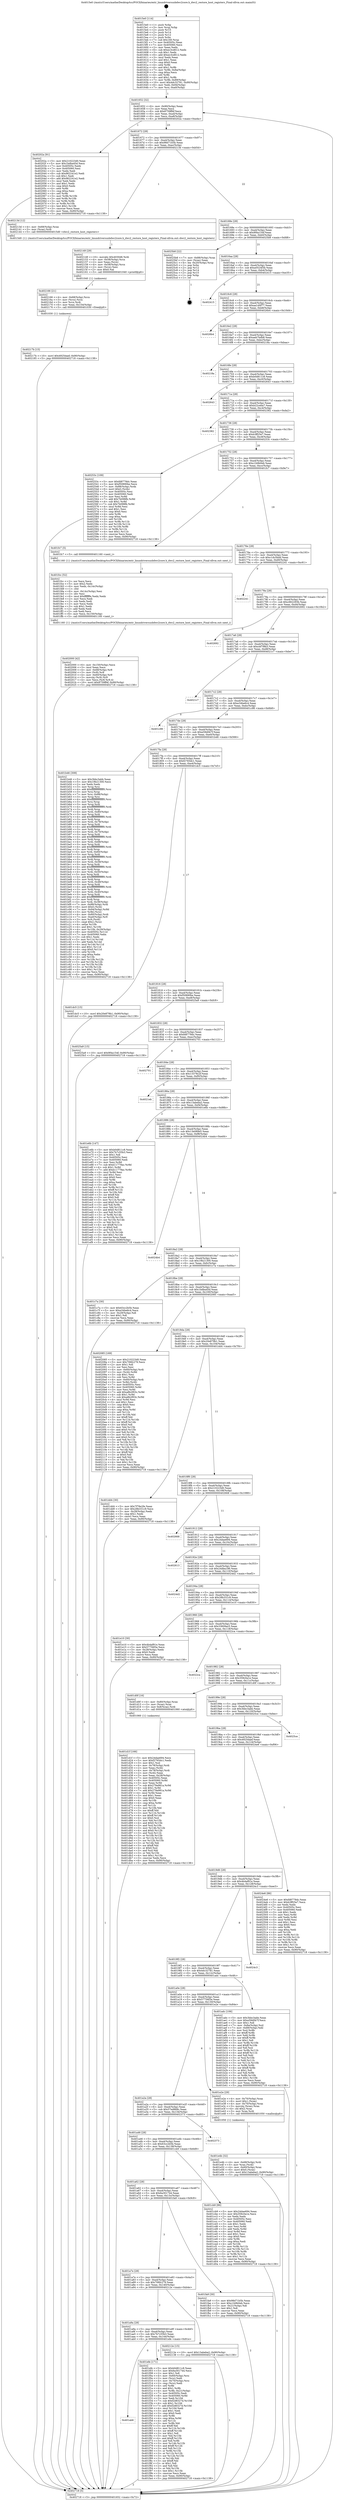 digraph "0x4015e0" {
  label = "0x4015e0 (/mnt/c/Users/mathe/Desktop/tcc/POCII/binaries/extr_linuxdriversusbdwc2core.h_dwc2_restore_host_registers_Final-ollvm.out::main(0))"
  labelloc = "t"
  node[shape=record]

  Entry [label="",width=0.3,height=0.3,shape=circle,fillcolor=black,style=filled]
  "0x401652" [label="{
     0x401652 [32]\l
     | [instrs]\l
     &nbsp;&nbsp;0x401652 \<+6\>: mov -0x90(%rbp),%eax\l
     &nbsp;&nbsp;0x401658 \<+2\>: mov %eax,%ecx\l
     &nbsp;&nbsp;0x40165a \<+6\>: sub $0x8759ff4f,%ecx\l
     &nbsp;&nbsp;0x401660 \<+6\>: mov %eax,-0xa4(%rbp)\l
     &nbsp;&nbsp;0x401666 \<+6\>: mov %ecx,-0xa8(%rbp)\l
     &nbsp;&nbsp;0x40166c \<+6\>: je 000000000040202a \<main+0xa4a\>\l
  }"]
  "0x40202a" [label="{
     0x40202a [91]\l
     | [instrs]\l
     &nbsp;&nbsp;0x40202a \<+5\>: mov $0x210223d0,%eax\l
     &nbsp;&nbsp;0x40202f \<+5\>: mov $0x1bdba45d,%ecx\l
     &nbsp;&nbsp;0x402034 \<+7\>: mov 0x40505c,%edx\l
     &nbsp;&nbsp;0x40203b \<+7\>: mov 0x405060,%esi\l
     &nbsp;&nbsp;0x402042 \<+2\>: mov %edx,%edi\l
     &nbsp;&nbsp;0x402044 \<+6\>: sub $0x962241e2,%edi\l
     &nbsp;&nbsp;0x40204a \<+3\>: sub $0x1,%edi\l
     &nbsp;&nbsp;0x40204d \<+6\>: add $0x962241e2,%edi\l
     &nbsp;&nbsp;0x402053 \<+3\>: imul %edi,%edx\l
     &nbsp;&nbsp;0x402056 \<+3\>: and $0x1,%edx\l
     &nbsp;&nbsp;0x402059 \<+3\>: cmp $0x0,%edx\l
     &nbsp;&nbsp;0x40205c \<+4\>: sete %r8b\l
     &nbsp;&nbsp;0x402060 \<+3\>: cmp $0xa,%esi\l
     &nbsp;&nbsp;0x402063 \<+4\>: setl %r9b\l
     &nbsp;&nbsp;0x402067 \<+3\>: mov %r8b,%r10b\l
     &nbsp;&nbsp;0x40206a \<+3\>: and %r9b,%r10b\l
     &nbsp;&nbsp;0x40206d \<+3\>: xor %r9b,%r8b\l
     &nbsp;&nbsp;0x402070 \<+3\>: or %r8b,%r10b\l
     &nbsp;&nbsp;0x402073 \<+4\>: test $0x1,%r10b\l
     &nbsp;&nbsp;0x402077 \<+3\>: cmovne %ecx,%eax\l
     &nbsp;&nbsp;0x40207a \<+6\>: mov %eax,-0x90(%rbp)\l
     &nbsp;&nbsp;0x402080 \<+5\>: jmp 0000000000402718 \<main+0x1138\>\l
  }"]
  "0x401672" [label="{
     0x401672 [28]\l
     | [instrs]\l
     &nbsp;&nbsp;0x401672 \<+5\>: jmp 0000000000401677 \<main+0x97\>\l
     &nbsp;&nbsp;0x401677 \<+6\>: mov -0xa4(%rbp),%eax\l
     &nbsp;&nbsp;0x40167d \<+5\>: sub $0x98d71b5b,%eax\l
     &nbsp;&nbsp;0x401682 \<+6\>: mov %eax,-0xac(%rbp)\l
     &nbsp;&nbsp;0x401688 \<+6\>: je 000000000040213d \<main+0xb5d\>\l
  }"]
  Exit [label="",width=0.3,height=0.3,shape=circle,fillcolor=black,style=filled,peripheries=2]
  "0x40213d" [label="{
     0x40213d [12]\l
     | [instrs]\l
     &nbsp;&nbsp;0x40213d \<+4\>: mov -0x68(%rbp),%rax\l
     &nbsp;&nbsp;0x402141 \<+3\>: mov (%rax),%rdi\l
     &nbsp;&nbsp;0x402144 \<+5\>: call 00000000004015d0 \<dwc2_restore_host_registers\>\l
     | [calls]\l
     &nbsp;&nbsp;0x4015d0 \{1\} (/mnt/c/Users/mathe/Desktop/tcc/POCII/binaries/extr_linuxdriversusbdwc2core.h_dwc2_restore_host_registers_Final-ollvm.out::dwc2_restore_host_registers)\l
  }"]
  "0x40168e" [label="{
     0x40168e [28]\l
     | [instrs]\l
     &nbsp;&nbsp;0x40168e \<+5\>: jmp 0000000000401693 \<main+0xb3\>\l
     &nbsp;&nbsp;0x401693 \<+6\>: mov -0xa4(%rbp),%eax\l
     &nbsp;&nbsp;0x401699 \<+5\>: sub $0x9f4a154f,%eax\l
     &nbsp;&nbsp;0x40169e \<+6\>: mov %eax,-0xb0(%rbp)\l
     &nbsp;&nbsp;0x4016a4 \<+6\>: je 00000000004025b8 \<main+0xfd8\>\l
  }"]
  "0x40217b" [label="{
     0x40217b [15]\l
     | [instrs]\l
     &nbsp;&nbsp;0x40217b \<+10\>: movl $0x4925daef,-0x90(%rbp)\l
     &nbsp;&nbsp;0x402185 \<+5\>: jmp 0000000000402718 \<main+0x1138\>\l
  }"]
  "0x4025b8" [label="{
     0x4025b8 [22]\l
     | [instrs]\l
     &nbsp;&nbsp;0x4025b8 \<+7\>: mov -0x88(%rbp),%rax\l
     &nbsp;&nbsp;0x4025bf \<+2\>: mov (%rax),%eax\l
     &nbsp;&nbsp;0x4025c1 \<+4\>: lea -0x20(%rbp),%rsp\l
     &nbsp;&nbsp;0x4025c5 \<+1\>: pop %rbx\l
     &nbsp;&nbsp;0x4025c6 \<+2\>: pop %r12\l
     &nbsp;&nbsp;0x4025c8 \<+2\>: pop %r14\l
     &nbsp;&nbsp;0x4025ca \<+2\>: pop %r15\l
     &nbsp;&nbsp;0x4025cc \<+1\>: pop %rbp\l
     &nbsp;&nbsp;0x4025cd \<+1\>: ret\l
  }"]
  "0x4016aa" [label="{
     0x4016aa [28]\l
     | [instrs]\l
     &nbsp;&nbsp;0x4016aa \<+5\>: jmp 00000000004016af \<main+0xcf\>\l
     &nbsp;&nbsp;0x4016af \<+6\>: mov -0xa4(%rbp),%eax\l
     &nbsp;&nbsp;0x4016b5 \<+5\>: sub $0xa0524f3b,%eax\l
     &nbsp;&nbsp;0x4016ba \<+6\>: mov %eax,-0xb4(%rbp)\l
     &nbsp;&nbsp;0x4016c0 \<+6\>: je 0000000000402415 \<main+0xe35\>\l
  }"]
  "0x402166" [label="{
     0x402166 [21]\l
     | [instrs]\l
     &nbsp;&nbsp;0x402166 \<+4\>: mov -0x68(%rbp),%rcx\l
     &nbsp;&nbsp;0x40216a \<+3\>: mov (%rcx),%rcx\l
     &nbsp;&nbsp;0x40216d \<+3\>: mov %rcx,%rdi\l
     &nbsp;&nbsp;0x402170 \<+6\>: mov %eax,-0x154(%rbp)\l
     &nbsp;&nbsp;0x402176 \<+5\>: call 0000000000401030 \<free@plt\>\l
     | [calls]\l
     &nbsp;&nbsp;0x401030 \{1\} (unknown)\l
  }"]
  "0x402415" [label="{
     0x402415\l
  }", style=dashed]
  "0x4016c6" [label="{
     0x4016c6 [28]\l
     | [instrs]\l
     &nbsp;&nbsp;0x4016c6 \<+5\>: jmp 00000000004016cb \<main+0xeb\>\l
     &nbsp;&nbsp;0x4016cb \<+6\>: mov -0xa4(%rbp),%eax\l
     &nbsp;&nbsp;0x4016d1 \<+5\>: sub $0xaa1d0f77,%eax\l
     &nbsp;&nbsp;0x4016d6 \<+6\>: mov %eax,-0xb8(%rbp)\l
     &nbsp;&nbsp;0x4016dc \<+6\>: je 00000000004026b4 \<main+0x10d4\>\l
  }"]
  "0x402149" [label="{
     0x402149 [29]\l
     | [instrs]\l
     &nbsp;&nbsp;0x402149 \<+10\>: movabs $0x4030d6,%rdi\l
     &nbsp;&nbsp;0x402153 \<+4\>: mov -0x58(%rbp),%rcx\l
     &nbsp;&nbsp;0x402157 \<+2\>: mov %eax,(%rcx)\l
     &nbsp;&nbsp;0x402159 \<+4\>: mov -0x58(%rbp),%rcx\l
     &nbsp;&nbsp;0x40215d \<+2\>: mov (%rcx),%esi\l
     &nbsp;&nbsp;0x40215f \<+2\>: mov $0x0,%al\l
     &nbsp;&nbsp;0x402161 \<+5\>: call 0000000000401040 \<printf@plt\>\l
     | [calls]\l
     &nbsp;&nbsp;0x401040 \{1\} (unknown)\l
  }"]
  "0x4026b4" [label="{
     0x4026b4\l
  }", style=dashed]
  "0x4016e2" [label="{
     0x4016e2 [28]\l
     | [instrs]\l
     &nbsp;&nbsp;0x4016e2 \<+5\>: jmp 00000000004016e7 \<main+0x107\>\l
     &nbsp;&nbsp;0x4016e7 \<+6\>: mov -0xa4(%rbp),%eax\l
     &nbsp;&nbsp;0x4016ed \<+5\>: sub $0xaeb7bdb8,%eax\l
     &nbsp;&nbsp;0x4016f2 \<+6\>: mov %eax,-0xbc(%rbp)\l
     &nbsp;&nbsp;0x4016f8 \<+6\>: je 000000000040218a \<main+0xbaa\>\l
  }"]
  "0x402000" [label="{
     0x402000 [42]\l
     | [instrs]\l
     &nbsp;&nbsp;0x402000 \<+6\>: mov -0x150(%rbp),%ecx\l
     &nbsp;&nbsp;0x402006 \<+3\>: imul %eax,%ecx\l
     &nbsp;&nbsp;0x402009 \<+4\>: mov -0x68(%rbp),%r8\l
     &nbsp;&nbsp;0x40200d \<+3\>: mov (%r8),%r8\l
     &nbsp;&nbsp;0x402010 \<+4\>: mov -0x60(%rbp),%r9\l
     &nbsp;&nbsp;0x402014 \<+3\>: movslq (%r9),%r9\l
     &nbsp;&nbsp;0x402017 \<+4\>: mov %ecx,(%r8,%r9,4)\l
     &nbsp;&nbsp;0x40201b \<+10\>: movl $0x8759ff4f,-0x90(%rbp)\l
     &nbsp;&nbsp;0x402025 \<+5\>: jmp 0000000000402718 \<main+0x1138\>\l
  }"]
  "0x40218a" [label="{
     0x40218a\l
  }", style=dashed]
  "0x4016fe" [label="{
     0x4016fe [28]\l
     | [instrs]\l
     &nbsp;&nbsp;0x4016fe \<+5\>: jmp 0000000000401703 \<main+0x123\>\l
     &nbsp;&nbsp;0x401703 \<+6\>: mov -0xa4(%rbp),%eax\l
     &nbsp;&nbsp;0x401709 \<+5\>: sub $0xb0d811c8,%eax\l
     &nbsp;&nbsp;0x40170e \<+6\>: mov %eax,-0xc0(%rbp)\l
     &nbsp;&nbsp;0x401714 \<+6\>: je 0000000000402643 \<main+0x1063\>\l
  }"]
  "0x401fcc" [label="{
     0x401fcc [52]\l
     | [instrs]\l
     &nbsp;&nbsp;0x401fcc \<+2\>: xor %ecx,%ecx\l
     &nbsp;&nbsp;0x401fce \<+5\>: mov $0x2,%edx\l
     &nbsp;&nbsp;0x401fd3 \<+6\>: mov %edx,-0x14c(%rbp)\l
     &nbsp;&nbsp;0x401fd9 \<+1\>: cltd\l
     &nbsp;&nbsp;0x401fda \<+6\>: mov -0x14c(%rbp),%esi\l
     &nbsp;&nbsp;0x401fe0 \<+2\>: idiv %esi\l
     &nbsp;&nbsp;0x401fe2 \<+6\>: imul $0xfffffffe,%edx,%edx\l
     &nbsp;&nbsp;0x401fe8 \<+2\>: mov %ecx,%edi\l
     &nbsp;&nbsp;0x401fea \<+2\>: sub %edx,%edi\l
     &nbsp;&nbsp;0x401fec \<+2\>: mov %ecx,%edx\l
     &nbsp;&nbsp;0x401fee \<+3\>: sub $0x1,%edx\l
     &nbsp;&nbsp;0x401ff1 \<+2\>: add %edx,%edi\l
     &nbsp;&nbsp;0x401ff3 \<+2\>: sub %edi,%ecx\l
     &nbsp;&nbsp;0x401ff5 \<+6\>: mov %ecx,-0x150(%rbp)\l
     &nbsp;&nbsp;0x401ffb \<+5\>: call 0000000000401160 \<next_i\>\l
     | [calls]\l
     &nbsp;&nbsp;0x401160 \{1\} (/mnt/c/Users/mathe/Desktop/tcc/POCII/binaries/extr_linuxdriversusbdwc2core.h_dwc2_restore_host_registers_Final-ollvm.out::next_i)\l
  }"]
  "0x402643" [label="{
     0x402643\l
  }", style=dashed]
  "0x40171a" [label="{
     0x40171a [28]\l
     | [instrs]\l
     &nbsp;&nbsp;0x40171a \<+5\>: jmp 000000000040171f \<main+0x13f\>\l
     &nbsp;&nbsp;0x40171f \<+6\>: mov -0xa4(%rbp),%eax\l
     &nbsp;&nbsp;0x401725 \<+5\>: sub $0xb22ceba7,%eax\l
     &nbsp;&nbsp;0x40172a \<+6\>: mov %eax,-0xc4(%rbp)\l
     &nbsp;&nbsp;0x401730 \<+6\>: je 0000000000402382 \<main+0xda2\>\l
  }"]
  "0x401ab6" [label="{
     0x401ab6\l
  }", style=dashed]
  "0x402382" [label="{
     0x402382\l
  }", style=dashed]
  "0x401736" [label="{
     0x401736 [28]\l
     | [instrs]\l
     &nbsp;&nbsp;0x401736 \<+5\>: jmp 000000000040173b \<main+0x15b\>\l
     &nbsp;&nbsp;0x40173b \<+6\>: mov -0xa4(%rbp),%eax\l
     &nbsp;&nbsp;0x401741 \<+5\>: sub $0xb3ff25e7,%eax\l
     &nbsp;&nbsp;0x401746 \<+6\>: mov %eax,-0xc8(%rbp)\l
     &nbsp;&nbsp;0x40174c \<+6\>: je 000000000040253c \<main+0xf5c\>\l
  }"]
  "0x401efe" [label="{
     0x401efe [171]\l
     | [instrs]\l
     &nbsp;&nbsp;0x401efe \<+5\>: mov $0xb0d811c8,%eax\l
     &nbsp;&nbsp;0x401f03 \<+5\>: mov $0x6a301744,%ecx\l
     &nbsp;&nbsp;0x401f08 \<+2\>: mov $0x1,%dl\l
     &nbsp;&nbsp;0x401f0a \<+4\>: mov -0x60(%rbp),%rsi\l
     &nbsp;&nbsp;0x401f0e \<+2\>: mov (%rsi),%edi\l
     &nbsp;&nbsp;0x401f10 \<+4\>: mov -0x70(%rbp),%rsi\l
     &nbsp;&nbsp;0x401f14 \<+2\>: cmp (%rsi),%edi\l
     &nbsp;&nbsp;0x401f16 \<+4\>: setl %r8b\l
     &nbsp;&nbsp;0x401f1a \<+4\>: and $0x1,%r8b\l
     &nbsp;&nbsp;0x401f1e \<+4\>: mov %r8b,-0x21(%rbp)\l
     &nbsp;&nbsp;0x401f22 \<+7\>: mov 0x40505c,%edi\l
     &nbsp;&nbsp;0x401f29 \<+8\>: mov 0x405060,%r9d\l
     &nbsp;&nbsp;0x401f31 \<+3\>: mov %edi,%r10d\l
     &nbsp;&nbsp;0x401f34 \<+7\>: sub $0xf2d8327d,%r10d\l
     &nbsp;&nbsp;0x401f3b \<+4\>: sub $0x1,%r10d\l
     &nbsp;&nbsp;0x401f3f \<+7\>: add $0xf2d8327d,%r10d\l
     &nbsp;&nbsp;0x401f46 \<+4\>: imul %r10d,%edi\l
     &nbsp;&nbsp;0x401f4a \<+3\>: and $0x1,%edi\l
     &nbsp;&nbsp;0x401f4d \<+3\>: cmp $0x0,%edi\l
     &nbsp;&nbsp;0x401f50 \<+4\>: sete %r8b\l
     &nbsp;&nbsp;0x401f54 \<+4\>: cmp $0xa,%r9d\l
     &nbsp;&nbsp;0x401f58 \<+4\>: setl %r11b\l
     &nbsp;&nbsp;0x401f5c \<+3\>: mov %r8b,%bl\l
     &nbsp;&nbsp;0x401f5f \<+3\>: xor $0xff,%bl\l
     &nbsp;&nbsp;0x401f62 \<+3\>: mov %r11b,%r14b\l
     &nbsp;&nbsp;0x401f65 \<+4\>: xor $0xff,%r14b\l
     &nbsp;&nbsp;0x401f69 \<+3\>: xor $0x1,%dl\l
     &nbsp;&nbsp;0x401f6c \<+3\>: mov %bl,%r15b\l
     &nbsp;&nbsp;0x401f6f \<+4\>: and $0xff,%r15b\l
     &nbsp;&nbsp;0x401f73 \<+3\>: and %dl,%r8b\l
     &nbsp;&nbsp;0x401f76 \<+3\>: mov %r14b,%r12b\l
     &nbsp;&nbsp;0x401f79 \<+4\>: and $0xff,%r12b\l
     &nbsp;&nbsp;0x401f7d \<+3\>: and %dl,%r11b\l
     &nbsp;&nbsp;0x401f80 \<+3\>: or %r8b,%r15b\l
     &nbsp;&nbsp;0x401f83 \<+3\>: or %r11b,%r12b\l
     &nbsp;&nbsp;0x401f86 \<+3\>: xor %r12b,%r15b\l
     &nbsp;&nbsp;0x401f89 \<+3\>: or %r14b,%bl\l
     &nbsp;&nbsp;0x401f8c \<+3\>: xor $0xff,%bl\l
     &nbsp;&nbsp;0x401f8f \<+3\>: or $0x1,%dl\l
     &nbsp;&nbsp;0x401f92 \<+2\>: and %dl,%bl\l
     &nbsp;&nbsp;0x401f94 \<+3\>: or %bl,%r15b\l
     &nbsp;&nbsp;0x401f97 \<+4\>: test $0x1,%r15b\l
     &nbsp;&nbsp;0x401f9b \<+3\>: cmovne %ecx,%eax\l
     &nbsp;&nbsp;0x401f9e \<+6\>: mov %eax,-0x90(%rbp)\l
     &nbsp;&nbsp;0x401fa4 \<+5\>: jmp 0000000000402718 \<main+0x1138\>\l
  }"]
  "0x40253c" [label="{
     0x40253c [109]\l
     | [instrs]\l
     &nbsp;&nbsp;0x40253c \<+5\>: mov $0xfd8778dc,%eax\l
     &nbsp;&nbsp;0x402541 \<+5\>: mov $0xf50890be,%ecx\l
     &nbsp;&nbsp;0x402546 \<+7\>: mov -0x88(%rbp),%rdx\l
     &nbsp;&nbsp;0x40254d \<+6\>: movl $0x0,(%rdx)\l
     &nbsp;&nbsp;0x402553 \<+7\>: mov 0x40505c,%esi\l
     &nbsp;&nbsp;0x40255a \<+7\>: mov 0x405060,%edi\l
     &nbsp;&nbsp;0x402561 \<+3\>: mov %esi,%r8d\l
     &nbsp;&nbsp;0x402564 \<+7\>: add $0x7b098fb,%r8d\l
     &nbsp;&nbsp;0x40256b \<+4\>: sub $0x1,%r8d\l
     &nbsp;&nbsp;0x40256f \<+7\>: sub $0x7b098fb,%r8d\l
     &nbsp;&nbsp;0x402576 \<+4\>: imul %r8d,%esi\l
     &nbsp;&nbsp;0x40257a \<+3\>: and $0x1,%esi\l
     &nbsp;&nbsp;0x40257d \<+3\>: cmp $0x0,%esi\l
     &nbsp;&nbsp;0x402580 \<+4\>: sete %r9b\l
     &nbsp;&nbsp;0x402584 \<+3\>: cmp $0xa,%edi\l
     &nbsp;&nbsp;0x402587 \<+4\>: setl %r10b\l
     &nbsp;&nbsp;0x40258b \<+3\>: mov %r9b,%r11b\l
     &nbsp;&nbsp;0x40258e \<+3\>: and %r10b,%r11b\l
     &nbsp;&nbsp;0x402591 \<+3\>: xor %r10b,%r9b\l
     &nbsp;&nbsp;0x402594 \<+3\>: or %r9b,%r11b\l
     &nbsp;&nbsp;0x402597 \<+4\>: test $0x1,%r11b\l
     &nbsp;&nbsp;0x40259b \<+3\>: cmovne %ecx,%eax\l
     &nbsp;&nbsp;0x40259e \<+6\>: mov %eax,-0x90(%rbp)\l
     &nbsp;&nbsp;0x4025a4 \<+5\>: jmp 0000000000402718 \<main+0x1138\>\l
  }"]
  "0x401752" [label="{
     0x401752 [28]\l
     | [instrs]\l
     &nbsp;&nbsp;0x401752 \<+5\>: jmp 0000000000401757 \<main+0x177\>\l
     &nbsp;&nbsp;0x401757 \<+6\>: mov -0xa4(%rbp),%eax\l
     &nbsp;&nbsp;0x40175d \<+5\>: sub $0xc1b9b0eb,%eax\l
     &nbsp;&nbsp;0x401762 \<+6\>: mov %eax,-0xcc(%rbp)\l
     &nbsp;&nbsp;0x401768 \<+6\>: je 0000000000401fc7 \<main+0x9e7\>\l
  }"]
  "0x401a9a" [label="{
     0x401a9a [28]\l
     | [instrs]\l
     &nbsp;&nbsp;0x401a9a \<+5\>: jmp 0000000000401a9f \<main+0x4bf\>\l
     &nbsp;&nbsp;0x401a9f \<+6\>: mov -0xa4(%rbp),%eax\l
     &nbsp;&nbsp;0x401aa5 \<+5\>: sub $0x7b7c55b3,%eax\l
     &nbsp;&nbsp;0x401aaa \<+6\>: mov %eax,-0x144(%rbp)\l
     &nbsp;&nbsp;0x401ab0 \<+6\>: je 0000000000401efe \<main+0x91e\>\l
  }"]
  "0x401fc7" [label="{
     0x401fc7 [5]\l
     | [instrs]\l
     &nbsp;&nbsp;0x401fc7 \<+5\>: call 0000000000401160 \<next_i\>\l
     | [calls]\l
     &nbsp;&nbsp;0x401160 \{1\} (/mnt/c/Users/mathe/Desktop/tcc/POCII/binaries/extr_linuxdriversusbdwc2core.h_dwc2_restore_host_registers_Final-ollvm.out::next_i)\l
  }"]
  "0x40176e" [label="{
     0x40176e [28]\l
     | [instrs]\l
     &nbsp;&nbsp;0x40176e \<+5\>: jmp 0000000000401773 \<main+0x193\>\l
     &nbsp;&nbsp;0x401773 \<+6\>: mov -0xa4(%rbp),%eax\l
     &nbsp;&nbsp;0x401779 \<+5\>: sub $0xc1dc5bdd,%eax\l
     &nbsp;&nbsp;0x40177e \<+6\>: mov %eax,-0xd0(%rbp)\l
     &nbsp;&nbsp;0x401784 \<+6\>: je 0000000000402241 \<main+0xc61\>\l
  }"]
  "0x40212e" [label="{
     0x40212e [15]\l
     | [instrs]\l
     &nbsp;&nbsp;0x40212e \<+10\>: movl $0x13abeba2,-0x90(%rbp)\l
     &nbsp;&nbsp;0x402138 \<+5\>: jmp 0000000000402718 \<main+0x1138\>\l
  }"]
  "0x402241" [label="{
     0x402241\l
  }", style=dashed]
  "0x40178a" [label="{
     0x40178a [28]\l
     | [instrs]\l
     &nbsp;&nbsp;0x40178a \<+5\>: jmp 000000000040178f \<main+0x1af\>\l
     &nbsp;&nbsp;0x40178f \<+6\>: mov -0xa4(%rbp),%eax\l
     &nbsp;&nbsp;0x401795 \<+5\>: sub $0xc662293b,%eax\l
     &nbsp;&nbsp;0x40179a \<+6\>: mov %eax,-0xd4(%rbp)\l
     &nbsp;&nbsp;0x4017a0 \<+6\>: je 0000000000402692 \<main+0x10b2\>\l
  }"]
  "0x401a7e" [label="{
     0x401a7e [28]\l
     | [instrs]\l
     &nbsp;&nbsp;0x401a7e \<+5\>: jmp 0000000000401a83 \<main+0x4a3\>\l
     &nbsp;&nbsp;0x401a83 \<+6\>: mov -0xa4(%rbp),%eax\l
     &nbsp;&nbsp;0x401a89 \<+5\>: sub $0x706fc279,%eax\l
     &nbsp;&nbsp;0x401a8e \<+6\>: mov %eax,-0x140(%rbp)\l
     &nbsp;&nbsp;0x401a94 \<+6\>: je 000000000040212e \<main+0xb4e\>\l
  }"]
  "0x402692" [label="{
     0x402692\l
  }", style=dashed]
  "0x4017a6" [label="{
     0x4017a6 [28]\l
     | [instrs]\l
     &nbsp;&nbsp;0x4017a6 \<+5\>: jmp 00000000004017ab \<main+0x1cb\>\l
     &nbsp;&nbsp;0x4017ab \<+6\>: mov -0xa4(%rbp),%eax\l
     &nbsp;&nbsp;0x4017b1 \<+5\>: sub $0xcbf7f8b3,%eax\l
     &nbsp;&nbsp;0x4017b6 \<+6\>: mov %eax,-0xd8(%rbp)\l
     &nbsp;&nbsp;0x4017bc \<+6\>: je 00000000004021c7 \<main+0xbe7\>\l
  }"]
  "0x401fa9" [label="{
     0x401fa9 [30]\l
     | [instrs]\l
     &nbsp;&nbsp;0x401fa9 \<+5\>: mov $0x98d71b5b,%eax\l
     &nbsp;&nbsp;0x401fae \<+5\>: mov $0xc1b9b0eb,%ecx\l
     &nbsp;&nbsp;0x401fb3 \<+3\>: mov -0x21(%rbp),%dl\l
     &nbsp;&nbsp;0x401fb6 \<+3\>: test $0x1,%dl\l
     &nbsp;&nbsp;0x401fb9 \<+3\>: cmovne %ecx,%eax\l
     &nbsp;&nbsp;0x401fbc \<+6\>: mov %eax,-0x90(%rbp)\l
     &nbsp;&nbsp;0x401fc2 \<+5\>: jmp 0000000000402718 \<main+0x1138\>\l
  }"]
  "0x4021c7" [label="{
     0x4021c7\l
  }", style=dashed]
  "0x4017c2" [label="{
     0x4017c2 [28]\l
     | [instrs]\l
     &nbsp;&nbsp;0x4017c2 \<+5\>: jmp 00000000004017c7 \<main+0x1e7\>\l
     &nbsp;&nbsp;0x4017c7 \<+6\>: mov -0xa4(%rbp),%eax\l
     &nbsp;&nbsp;0x4017cd \<+5\>: sub $0xe34be6c4,%eax\l
     &nbsp;&nbsp;0x4017d2 \<+6\>: mov %eax,-0xdc(%rbp)\l
     &nbsp;&nbsp;0x4017d8 \<+6\>: je 0000000000401c98 \<main+0x6b8\>\l
  }"]
  "0x401e4b" [label="{
     0x401e4b [32]\l
     | [instrs]\l
     &nbsp;&nbsp;0x401e4b \<+4\>: mov -0x68(%rbp),%rdi\l
     &nbsp;&nbsp;0x401e4f \<+3\>: mov %rax,(%rdi)\l
     &nbsp;&nbsp;0x401e52 \<+4\>: mov -0x60(%rbp),%rax\l
     &nbsp;&nbsp;0x401e56 \<+6\>: movl $0x0,(%rax)\l
     &nbsp;&nbsp;0x401e5c \<+10\>: movl $0x13abeba2,-0x90(%rbp)\l
     &nbsp;&nbsp;0x401e66 \<+5\>: jmp 0000000000402718 \<main+0x1138\>\l
  }"]
  "0x401c98" [label="{
     0x401c98\l
  }", style=dashed]
  "0x4017de" [label="{
     0x4017de [28]\l
     | [instrs]\l
     &nbsp;&nbsp;0x4017de \<+5\>: jmp 00000000004017e3 \<main+0x203\>\l
     &nbsp;&nbsp;0x4017e3 \<+6\>: mov -0xa4(%rbp),%eax\l
     &nbsp;&nbsp;0x4017e9 \<+5\>: sub $0xe59d0b7f,%eax\l
     &nbsp;&nbsp;0x4017ee \<+6\>: mov %eax,-0xe0(%rbp)\l
     &nbsp;&nbsp;0x4017f4 \<+6\>: je 0000000000401b46 \<main+0x566\>\l
  }"]
  "0x401d1f" [label="{
     0x401d1f [166]\l
     | [instrs]\l
     &nbsp;&nbsp;0x401d1f \<+5\>: mov $0x24dae694,%ecx\l
     &nbsp;&nbsp;0x401d24 \<+5\>: mov $0xf2765dc1,%edx\l
     &nbsp;&nbsp;0x401d29 \<+3\>: mov $0x1,%sil\l
     &nbsp;&nbsp;0x401d2c \<+4\>: mov -0x78(%rbp),%rdi\l
     &nbsp;&nbsp;0x401d30 \<+2\>: mov %eax,(%rdi)\l
     &nbsp;&nbsp;0x401d32 \<+4\>: mov -0x78(%rbp),%rdi\l
     &nbsp;&nbsp;0x401d36 \<+2\>: mov (%rdi),%eax\l
     &nbsp;&nbsp;0x401d38 \<+3\>: mov %eax,-0x28(%rbp)\l
     &nbsp;&nbsp;0x401d3b \<+7\>: mov 0x40505c,%eax\l
     &nbsp;&nbsp;0x401d42 \<+8\>: mov 0x405060,%r8d\l
     &nbsp;&nbsp;0x401d4a \<+3\>: mov %eax,%r9d\l
     &nbsp;&nbsp;0x401d4d \<+7\>: sub $0x279a981a,%r9d\l
     &nbsp;&nbsp;0x401d54 \<+4\>: sub $0x1,%r9d\l
     &nbsp;&nbsp;0x401d58 \<+7\>: add $0x279a981a,%r9d\l
     &nbsp;&nbsp;0x401d5f \<+4\>: imul %r9d,%eax\l
     &nbsp;&nbsp;0x401d63 \<+3\>: and $0x1,%eax\l
     &nbsp;&nbsp;0x401d66 \<+3\>: cmp $0x0,%eax\l
     &nbsp;&nbsp;0x401d69 \<+4\>: sete %r10b\l
     &nbsp;&nbsp;0x401d6d \<+4\>: cmp $0xa,%r8d\l
     &nbsp;&nbsp;0x401d71 \<+4\>: setl %r11b\l
     &nbsp;&nbsp;0x401d75 \<+3\>: mov %r10b,%bl\l
     &nbsp;&nbsp;0x401d78 \<+3\>: xor $0xff,%bl\l
     &nbsp;&nbsp;0x401d7b \<+3\>: mov %r11b,%r14b\l
     &nbsp;&nbsp;0x401d7e \<+4\>: xor $0xff,%r14b\l
     &nbsp;&nbsp;0x401d82 \<+4\>: xor $0x0,%sil\l
     &nbsp;&nbsp;0x401d86 \<+3\>: mov %bl,%r15b\l
     &nbsp;&nbsp;0x401d89 \<+4\>: and $0x0,%r15b\l
     &nbsp;&nbsp;0x401d8d \<+3\>: and %sil,%r10b\l
     &nbsp;&nbsp;0x401d90 \<+3\>: mov %r14b,%r12b\l
     &nbsp;&nbsp;0x401d93 \<+4\>: and $0x0,%r12b\l
     &nbsp;&nbsp;0x401d97 \<+3\>: and %sil,%r11b\l
     &nbsp;&nbsp;0x401d9a \<+3\>: or %r10b,%r15b\l
     &nbsp;&nbsp;0x401d9d \<+3\>: or %r11b,%r12b\l
     &nbsp;&nbsp;0x401da0 \<+3\>: xor %r12b,%r15b\l
     &nbsp;&nbsp;0x401da3 \<+3\>: or %r14b,%bl\l
     &nbsp;&nbsp;0x401da6 \<+3\>: xor $0xff,%bl\l
     &nbsp;&nbsp;0x401da9 \<+4\>: or $0x0,%sil\l
     &nbsp;&nbsp;0x401dad \<+3\>: and %sil,%bl\l
     &nbsp;&nbsp;0x401db0 \<+3\>: or %bl,%r15b\l
     &nbsp;&nbsp;0x401db3 \<+4\>: test $0x1,%r15b\l
     &nbsp;&nbsp;0x401db7 \<+3\>: cmovne %edx,%ecx\l
     &nbsp;&nbsp;0x401dba \<+6\>: mov %ecx,-0x90(%rbp)\l
     &nbsp;&nbsp;0x401dc0 \<+5\>: jmp 0000000000402718 \<main+0x1138\>\l
  }"]
  "0x401b46" [label="{
     0x401b46 [308]\l
     | [instrs]\l
     &nbsp;&nbsp;0x401b46 \<+5\>: mov $0x3bbc3abb,%eax\l
     &nbsp;&nbsp;0x401b4b \<+5\>: mov $0x19b21300,%ecx\l
     &nbsp;&nbsp;0x401b50 \<+2\>: xor %edx,%edx\l
     &nbsp;&nbsp;0x401b52 \<+3\>: mov %rsp,%rsi\l
     &nbsp;&nbsp;0x401b55 \<+4\>: add $0xfffffffffffffff0,%rsi\l
     &nbsp;&nbsp;0x401b59 \<+3\>: mov %rsi,%rsp\l
     &nbsp;&nbsp;0x401b5c \<+7\>: mov %rsi,-0x88(%rbp)\l
     &nbsp;&nbsp;0x401b63 \<+3\>: mov %rsp,%rsi\l
     &nbsp;&nbsp;0x401b66 \<+4\>: add $0xfffffffffffffff0,%rsi\l
     &nbsp;&nbsp;0x401b6a \<+3\>: mov %rsi,%rsp\l
     &nbsp;&nbsp;0x401b6d \<+3\>: mov %rsp,%rdi\l
     &nbsp;&nbsp;0x401b70 \<+4\>: add $0xfffffffffffffff0,%rdi\l
     &nbsp;&nbsp;0x401b74 \<+3\>: mov %rdi,%rsp\l
     &nbsp;&nbsp;0x401b77 \<+4\>: mov %rdi,-0x80(%rbp)\l
     &nbsp;&nbsp;0x401b7b \<+3\>: mov %rsp,%rdi\l
     &nbsp;&nbsp;0x401b7e \<+4\>: add $0xfffffffffffffff0,%rdi\l
     &nbsp;&nbsp;0x401b82 \<+3\>: mov %rdi,%rsp\l
     &nbsp;&nbsp;0x401b85 \<+4\>: mov %rdi,-0x78(%rbp)\l
     &nbsp;&nbsp;0x401b89 \<+3\>: mov %rsp,%rdi\l
     &nbsp;&nbsp;0x401b8c \<+4\>: add $0xfffffffffffffff0,%rdi\l
     &nbsp;&nbsp;0x401b90 \<+3\>: mov %rdi,%rsp\l
     &nbsp;&nbsp;0x401b93 \<+4\>: mov %rdi,-0x70(%rbp)\l
     &nbsp;&nbsp;0x401b97 \<+3\>: mov %rsp,%rdi\l
     &nbsp;&nbsp;0x401b9a \<+4\>: add $0xfffffffffffffff0,%rdi\l
     &nbsp;&nbsp;0x401b9e \<+3\>: mov %rdi,%rsp\l
     &nbsp;&nbsp;0x401ba1 \<+4\>: mov %rdi,-0x68(%rbp)\l
     &nbsp;&nbsp;0x401ba5 \<+3\>: mov %rsp,%rdi\l
     &nbsp;&nbsp;0x401ba8 \<+4\>: add $0xfffffffffffffff0,%rdi\l
     &nbsp;&nbsp;0x401bac \<+3\>: mov %rdi,%rsp\l
     &nbsp;&nbsp;0x401baf \<+4\>: mov %rdi,-0x60(%rbp)\l
     &nbsp;&nbsp;0x401bb3 \<+3\>: mov %rsp,%rdi\l
     &nbsp;&nbsp;0x401bb6 \<+4\>: add $0xfffffffffffffff0,%rdi\l
     &nbsp;&nbsp;0x401bba \<+3\>: mov %rdi,%rsp\l
     &nbsp;&nbsp;0x401bbd \<+4\>: mov %rdi,-0x58(%rbp)\l
     &nbsp;&nbsp;0x401bc1 \<+3\>: mov %rsp,%rdi\l
     &nbsp;&nbsp;0x401bc4 \<+4\>: add $0xfffffffffffffff0,%rdi\l
     &nbsp;&nbsp;0x401bc8 \<+3\>: mov %rdi,%rsp\l
     &nbsp;&nbsp;0x401bcb \<+4\>: mov %rdi,-0x50(%rbp)\l
     &nbsp;&nbsp;0x401bcf \<+3\>: mov %rsp,%rdi\l
     &nbsp;&nbsp;0x401bd2 \<+4\>: add $0xfffffffffffffff0,%rdi\l
     &nbsp;&nbsp;0x401bd6 \<+3\>: mov %rdi,%rsp\l
     &nbsp;&nbsp;0x401bd9 \<+4\>: mov %rdi,-0x48(%rbp)\l
     &nbsp;&nbsp;0x401bdd \<+3\>: mov %rsp,%rdi\l
     &nbsp;&nbsp;0x401be0 \<+4\>: add $0xfffffffffffffff0,%rdi\l
     &nbsp;&nbsp;0x401be4 \<+3\>: mov %rdi,%rsp\l
     &nbsp;&nbsp;0x401be7 \<+4\>: mov %rdi,-0x40(%rbp)\l
     &nbsp;&nbsp;0x401beb \<+3\>: mov %rsp,%rdi\l
     &nbsp;&nbsp;0x401bee \<+4\>: add $0xfffffffffffffff0,%rdi\l
     &nbsp;&nbsp;0x401bf2 \<+3\>: mov %rdi,%rsp\l
     &nbsp;&nbsp;0x401bf5 \<+4\>: mov %rdi,-0x38(%rbp)\l
     &nbsp;&nbsp;0x401bf9 \<+7\>: mov -0x88(%rbp),%rdi\l
     &nbsp;&nbsp;0x401c00 \<+6\>: movl $0x0,(%rdi)\l
     &nbsp;&nbsp;0x401c06 \<+7\>: mov -0x94(%rbp),%r8d\l
     &nbsp;&nbsp;0x401c0d \<+3\>: mov %r8d,(%rsi)\l
     &nbsp;&nbsp;0x401c10 \<+4\>: mov -0x80(%rbp),%rdi\l
     &nbsp;&nbsp;0x401c14 \<+7\>: mov -0xa0(%rbp),%r9\l
     &nbsp;&nbsp;0x401c1b \<+3\>: mov %r9,(%rdi)\l
     &nbsp;&nbsp;0x401c1e \<+3\>: cmpl $0x2,(%rsi)\l
     &nbsp;&nbsp;0x401c21 \<+4\>: setne %r10b\l
     &nbsp;&nbsp;0x401c25 \<+4\>: and $0x1,%r10b\l
     &nbsp;&nbsp;0x401c29 \<+4\>: mov %r10b,-0x29(%rbp)\l
     &nbsp;&nbsp;0x401c2d \<+8\>: mov 0x40505c,%r11d\l
     &nbsp;&nbsp;0x401c35 \<+7\>: mov 0x405060,%ebx\l
     &nbsp;&nbsp;0x401c3c \<+3\>: sub $0x1,%edx\l
     &nbsp;&nbsp;0x401c3f \<+3\>: mov %r11d,%r14d\l
     &nbsp;&nbsp;0x401c42 \<+3\>: add %edx,%r14d\l
     &nbsp;&nbsp;0x401c45 \<+4\>: imul %r14d,%r11d\l
     &nbsp;&nbsp;0x401c49 \<+4\>: and $0x1,%r11d\l
     &nbsp;&nbsp;0x401c4d \<+4\>: cmp $0x0,%r11d\l
     &nbsp;&nbsp;0x401c51 \<+4\>: sete %r10b\l
     &nbsp;&nbsp;0x401c55 \<+3\>: cmp $0xa,%ebx\l
     &nbsp;&nbsp;0x401c58 \<+4\>: setl %r15b\l
     &nbsp;&nbsp;0x401c5c \<+3\>: mov %r10b,%r12b\l
     &nbsp;&nbsp;0x401c5f \<+3\>: and %r15b,%r12b\l
     &nbsp;&nbsp;0x401c62 \<+3\>: xor %r15b,%r10b\l
     &nbsp;&nbsp;0x401c65 \<+3\>: or %r10b,%r12b\l
     &nbsp;&nbsp;0x401c68 \<+4\>: test $0x1,%r12b\l
     &nbsp;&nbsp;0x401c6c \<+3\>: cmovne %ecx,%eax\l
     &nbsp;&nbsp;0x401c6f \<+6\>: mov %eax,-0x90(%rbp)\l
     &nbsp;&nbsp;0x401c75 \<+5\>: jmp 0000000000402718 \<main+0x1138\>\l
  }"]
  "0x4017fa" [label="{
     0x4017fa [28]\l
     | [instrs]\l
     &nbsp;&nbsp;0x4017fa \<+5\>: jmp 00000000004017ff \<main+0x21f\>\l
     &nbsp;&nbsp;0x4017ff \<+6\>: mov -0xa4(%rbp),%eax\l
     &nbsp;&nbsp;0x401805 \<+5\>: sub $0xf2765dc1,%eax\l
     &nbsp;&nbsp;0x40180a \<+6\>: mov %eax,-0xe4(%rbp)\l
     &nbsp;&nbsp;0x401810 \<+6\>: je 0000000000401dc5 \<main+0x7e5\>\l
  }"]
  "0x401a62" [label="{
     0x401a62 [28]\l
     | [instrs]\l
     &nbsp;&nbsp;0x401a62 \<+5\>: jmp 0000000000401a67 \<main+0x487\>\l
     &nbsp;&nbsp;0x401a67 \<+6\>: mov -0xa4(%rbp),%eax\l
     &nbsp;&nbsp;0x401a6d \<+5\>: sub $0x6a301744,%eax\l
     &nbsp;&nbsp;0x401a72 \<+6\>: mov %eax,-0x13c(%rbp)\l
     &nbsp;&nbsp;0x401a78 \<+6\>: je 0000000000401fa9 \<main+0x9c9\>\l
  }"]
  "0x401dc5" [label="{
     0x401dc5 [15]\l
     | [instrs]\l
     &nbsp;&nbsp;0x401dc5 \<+10\>: movl $0x20e879b1,-0x90(%rbp)\l
     &nbsp;&nbsp;0x401dcf \<+5\>: jmp 0000000000402718 \<main+0x1138\>\l
  }"]
  "0x401816" [label="{
     0x401816 [28]\l
     | [instrs]\l
     &nbsp;&nbsp;0x401816 \<+5\>: jmp 000000000040181b \<main+0x23b\>\l
     &nbsp;&nbsp;0x40181b \<+6\>: mov -0xa4(%rbp),%eax\l
     &nbsp;&nbsp;0x401821 \<+5\>: sub $0xf50890be,%eax\l
     &nbsp;&nbsp;0x401826 \<+6\>: mov %eax,-0xe8(%rbp)\l
     &nbsp;&nbsp;0x40182c \<+6\>: je 00000000004025a9 \<main+0xfc9\>\l
  }"]
  "0x401cb9" [label="{
     0x401cb9 [86]\l
     | [instrs]\l
     &nbsp;&nbsp;0x401cb9 \<+5\>: mov $0x24dae694,%eax\l
     &nbsp;&nbsp;0x401cbe \<+5\>: mov $0x359c0a1e,%ecx\l
     &nbsp;&nbsp;0x401cc3 \<+2\>: xor %edx,%edx\l
     &nbsp;&nbsp;0x401cc5 \<+7\>: mov 0x40505c,%esi\l
     &nbsp;&nbsp;0x401ccc \<+7\>: mov 0x405060,%edi\l
     &nbsp;&nbsp;0x401cd3 \<+3\>: sub $0x1,%edx\l
     &nbsp;&nbsp;0x401cd6 \<+3\>: mov %esi,%r8d\l
     &nbsp;&nbsp;0x401cd9 \<+3\>: add %edx,%r8d\l
     &nbsp;&nbsp;0x401cdc \<+4\>: imul %r8d,%esi\l
     &nbsp;&nbsp;0x401ce0 \<+3\>: and $0x1,%esi\l
     &nbsp;&nbsp;0x401ce3 \<+3\>: cmp $0x0,%esi\l
     &nbsp;&nbsp;0x401ce6 \<+4\>: sete %r9b\l
     &nbsp;&nbsp;0x401cea \<+3\>: cmp $0xa,%edi\l
     &nbsp;&nbsp;0x401ced \<+4\>: setl %r10b\l
     &nbsp;&nbsp;0x401cf1 \<+3\>: mov %r9b,%r11b\l
     &nbsp;&nbsp;0x401cf4 \<+3\>: and %r10b,%r11b\l
     &nbsp;&nbsp;0x401cf7 \<+3\>: xor %r10b,%r9b\l
     &nbsp;&nbsp;0x401cfa \<+3\>: or %r9b,%r11b\l
     &nbsp;&nbsp;0x401cfd \<+4\>: test $0x1,%r11b\l
     &nbsp;&nbsp;0x401d01 \<+3\>: cmovne %ecx,%eax\l
     &nbsp;&nbsp;0x401d04 \<+6\>: mov %eax,-0x90(%rbp)\l
     &nbsp;&nbsp;0x401d0a \<+5\>: jmp 0000000000402718 \<main+0x1138\>\l
  }"]
  "0x4025a9" [label="{
     0x4025a9 [15]\l
     | [instrs]\l
     &nbsp;&nbsp;0x4025a9 \<+10\>: movl $0x9f4a154f,-0x90(%rbp)\l
     &nbsp;&nbsp;0x4025b3 \<+5\>: jmp 0000000000402718 \<main+0x1138\>\l
  }"]
  "0x401832" [label="{
     0x401832 [28]\l
     | [instrs]\l
     &nbsp;&nbsp;0x401832 \<+5\>: jmp 0000000000401837 \<main+0x257\>\l
     &nbsp;&nbsp;0x401837 \<+6\>: mov -0xa4(%rbp),%eax\l
     &nbsp;&nbsp;0x40183d \<+5\>: sub $0xfd8778dc,%eax\l
     &nbsp;&nbsp;0x401842 \<+6\>: mov %eax,-0xec(%rbp)\l
     &nbsp;&nbsp;0x401848 \<+6\>: je 0000000000402701 \<main+0x1121\>\l
  }"]
  "0x401a46" [label="{
     0x401a46 [28]\l
     | [instrs]\l
     &nbsp;&nbsp;0x401a46 \<+5\>: jmp 0000000000401a4b \<main+0x46b\>\l
     &nbsp;&nbsp;0x401a4b \<+6\>: mov -0xa4(%rbp),%eax\l
     &nbsp;&nbsp;0x401a51 \<+5\>: sub $0x63cc2b5b,%eax\l
     &nbsp;&nbsp;0x401a56 \<+6\>: mov %eax,-0x138(%rbp)\l
     &nbsp;&nbsp;0x401a5c \<+6\>: je 0000000000401cb9 \<main+0x6d9\>\l
  }"]
  "0x402701" [label="{
     0x402701\l
  }", style=dashed]
  "0x40184e" [label="{
     0x40184e [28]\l
     | [instrs]\l
     &nbsp;&nbsp;0x40184e \<+5\>: jmp 0000000000401853 \<main+0x273\>\l
     &nbsp;&nbsp;0x401853 \<+6\>: mov -0xa4(%rbp),%eax\l
     &nbsp;&nbsp;0x401859 \<+5\>: sub $0x13378c2f,%eax\l
     &nbsp;&nbsp;0x40185e \<+6\>: mov %eax,-0xf0(%rbp)\l
     &nbsp;&nbsp;0x401864 \<+6\>: je 00000000004021eb \<main+0xc0b\>\l
  }"]
  "0x402373" [label="{
     0x402373\l
  }", style=dashed]
  "0x4021eb" [label="{
     0x4021eb\l
  }", style=dashed]
  "0x40186a" [label="{
     0x40186a [28]\l
     | [instrs]\l
     &nbsp;&nbsp;0x40186a \<+5\>: jmp 000000000040186f \<main+0x28f\>\l
     &nbsp;&nbsp;0x40186f \<+6\>: mov -0xa4(%rbp),%eax\l
     &nbsp;&nbsp;0x401875 \<+5\>: sub $0x13abeba2,%eax\l
     &nbsp;&nbsp;0x40187a \<+6\>: mov %eax,-0xf4(%rbp)\l
     &nbsp;&nbsp;0x401880 \<+6\>: je 0000000000401e6b \<main+0x88b\>\l
  }"]
  "0x401a2a" [label="{
     0x401a2a [28]\l
     | [instrs]\l
     &nbsp;&nbsp;0x401a2a \<+5\>: jmp 0000000000401a2f \<main+0x44f\>\l
     &nbsp;&nbsp;0x401a2f \<+6\>: mov -0xa4(%rbp),%eax\l
     &nbsp;&nbsp;0x401a35 \<+5\>: sub $0x57ed868c,%eax\l
     &nbsp;&nbsp;0x401a3a \<+6\>: mov %eax,-0x134(%rbp)\l
     &nbsp;&nbsp;0x401a40 \<+6\>: je 0000000000402373 \<main+0xd93\>\l
  }"]
  "0x401e6b" [label="{
     0x401e6b [147]\l
     | [instrs]\l
     &nbsp;&nbsp;0x401e6b \<+5\>: mov $0xb0d811c8,%eax\l
     &nbsp;&nbsp;0x401e70 \<+5\>: mov $0x7b7c55b3,%ecx\l
     &nbsp;&nbsp;0x401e75 \<+2\>: mov $0x1,%dl\l
     &nbsp;&nbsp;0x401e77 \<+7\>: mov 0x40505c,%esi\l
     &nbsp;&nbsp;0x401e7e \<+7\>: mov 0x405060,%edi\l
     &nbsp;&nbsp;0x401e85 \<+3\>: mov %esi,%r8d\l
     &nbsp;&nbsp;0x401e88 \<+7\>: sub $0xb11779ac,%r8d\l
     &nbsp;&nbsp;0x401e8f \<+4\>: sub $0x1,%r8d\l
     &nbsp;&nbsp;0x401e93 \<+7\>: add $0xb11779ac,%r8d\l
     &nbsp;&nbsp;0x401e9a \<+4\>: imul %r8d,%esi\l
     &nbsp;&nbsp;0x401e9e \<+3\>: and $0x1,%esi\l
     &nbsp;&nbsp;0x401ea1 \<+3\>: cmp $0x0,%esi\l
     &nbsp;&nbsp;0x401ea4 \<+4\>: sete %r9b\l
     &nbsp;&nbsp;0x401ea8 \<+3\>: cmp $0xa,%edi\l
     &nbsp;&nbsp;0x401eab \<+4\>: setl %r10b\l
     &nbsp;&nbsp;0x401eaf \<+3\>: mov %r9b,%r11b\l
     &nbsp;&nbsp;0x401eb2 \<+4\>: xor $0xff,%r11b\l
     &nbsp;&nbsp;0x401eb6 \<+3\>: mov %r10b,%bl\l
     &nbsp;&nbsp;0x401eb9 \<+3\>: xor $0xff,%bl\l
     &nbsp;&nbsp;0x401ebc \<+3\>: xor $0x0,%dl\l
     &nbsp;&nbsp;0x401ebf \<+3\>: mov %r11b,%r14b\l
     &nbsp;&nbsp;0x401ec2 \<+4\>: and $0x0,%r14b\l
     &nbsp;&nbsp;0x401ec6 \<+3\>: and %dl,%r9b\l
     &nbsp;&nbsp;0x401ec9 \<+3\>: mov %bl,%r15b\l
     &nbsp;&nbsp;0x401ecc \<+4\>: and $0x0,%r15b\l
     &nbsp;&nbsp;0x401ed0 \<+3\>: and %dl,%r10b\l
     &nbsp;&nbsp;0x401ed3 \<+3\>: or %r9b,%r14b\l
     &nbsp;&nbsp;0x401ed6 \<+3\>: or %r10b,%r15b\l
     &nbsp;&nbsp;0x401ed9 \<+3\>: xor %r15b,%r14b\l
     &nbsp;&nbsp;0x401edc \<+3\>: or %bl,%r11b\l
     &nbsp;&nbsp;0x401edf \<+4\>: xor $0xff,%r11b\l
     &nbsp;&nbsp;0x401ee3 \<+3\>: or $0x0,%dl\l
     &nbsp;&nbsp;0x401ee6 \<+3\>: and %dl,%r11b\l
     &nbsp;&nbsp;0x401ee9 \<+3\>: or %r11b,%r14b\l
     &nbsp;&nbsp;0x401eec \<+4\>: test $0x1,%r14b\l
     &nbsp;&nbsp;0x401ef0 \<+3\>: cmovne %ecx,%eax\l
     &nbsp;&nbsp;0x401ef3 \<+6\>: mov %eax,-0x90(%rbp)\l
     &nbsp;&nbsp;0x401ef9 \<+5\>: jmp 0000000000402718 \<main+0x1138\>\l
  }"]
  "0x401886" [label="{
     0x401886 [28]\l
     | [instrs]\l
     &nbsp;&nbsp;0x401886 \<+5\>: jmp 000000000040188b \<main+0x2ab\>\l
     &nbsp;&nbsp;0x40188b \<+6\>: mov -0xa4(%rbp),%eax\l
     &nbsp;&nbsp;0x401891 \<+5\>: sub $0x13e089e5,%eax\l
     &nbsp;&nbsp;0x401896 \<+6\>: mov %eax,-0xf8(%rbp)\l
     &nbsp;&nbsp;0x40189c \<+6\>: je 00000000004024b4 \<main+0xed4\>\l
  }"]
  "0x401e2e" [label="{
     0x401e2e [29]\l
     | [instrs]\l
     &nbsp;&nbsp;0x401e2e \<+4\>: mov -0x70(%rbp),%rax\l
     &nbsp;&nbsp;0x401e32 \<+6\>: movl $0x1,(%rax)\l
     &nbsp;&nbsp;0x401e38 \<+4\>: mov -0x70(%rbp),%rax\l
     &nbsp;&nbsp;0x401e3c \<+3\>: movslq (%rax),%rax\l
     &nbsp;&nbsp;0x401e3f \<+4\>: shl $0x2,%rax\l
     &nbsp;&nbsp;0x401e43 \<+3\>: mov %rax,%rdi\l
     &nbsp;&nbsp;0x401e46 \<+5\>: call 0000000000401050 \<malloc@plt\>\l
     | [calls]\l
     &nbsp;&nbsp;0x401050 \{1\} (unknown)\l
  }"]
  "0x4024b4" [label="{
     0x4024b4\l
  }", style=dashed]
  "0x4018a2" [label="{
     0x4018a2 [28]\l
     | [instrs]\l
     &nbsp;&nbsp;0x4018a2 \<+5\>: jmp 00000000004018a7 \<main+0x2c7\>\l
     &nbsp;&nbsp;0x4018a7 \<+6\>: mov -0xa4(%rbp),%eax\l
     &nbsp;&nbsp;0x4018ad \<+5\>: sub $0x19b21300,%eax\l
     &nbsp;&nbsp;0x4018b2 \<+6\>: mov %eax,-0xfc(%rbp)\l
     &nbsp;&nbsp;0x4018b8 \<+6\>: je 0000000000401c7a \<main+0x69a\>\l
  }"]
  "0x4015e0" [label="{
     0x4015e0 [114]\l
     | [instrs]\l
     &nbsp;&nbsp;0x4015e0 \<+1\>: push %rbp\l
     &nbsp;&nbsp;0x4015e1 \<+3\>: mov %rsp,%rbp\l
     &nbsp;&nbsp;0x4015e4 \<+2\>: push %r15\l
     &nbsp;&nbsp;0x4015e6 \<+2\>: push %r14\l
     &nbsp;&nbsp;0x4015e8 \<+2\>: push %r12\l
     &nbsp;&nbsp;0x4015ea \<+1\>: push %rbx\l
     &nbsp;&nbsp;0x4015eb \<+7\>: sub $0x160,%rsp\l
     &nbsp;&nbsp;0x4015f2 \<+7\>: mov 0x40505c,%eax\l
     &nbsp;&nbsp;0x4015f9 \<+7\>: mov 0x405060,%ecx\l
     &nbsp;&nbsp;0x401600 \<+2\>: mov %eax,%edx\l
     &nbsp;&nbsp;0x401602 \<+6\>: sub $0xec3cd612,%edx\l
     &nbsp;&nbsp;0x401608 \<+3\>: sub $0x1,%edx\l
     &nbsp;&nbsp;0x40160b \<+6\>: add $0xec3cd612,%edx\l
     &nbsp;&nbsp;0x401611 \<+3\>: imul %edx,%eax\l
     &nbsp;&nbsp;0x401614 \<+3\>: and $0x1,%eax\l
     &nbsp;&nbsp;0x401617 \<+3\>: cmp $0x0,%eax\l
     &nbsp;&nbsp;0x40161a \<+4\>: sete %r8b\l
     &nbsp;&nbsp;0x40161e \<+4\>: and $0x1,%r8b\l
     &nbsp;&nbsp;0x401622 \<+7\>: mov %r8b,-0x8a(%rbp)\l
     &nbsp;&nbsp;0x401629 \<+3\>: cmp $0xa,%ecx\l
     &nbsp;&nbsp;0x40162c \<+4\>: setl %r8b\l
     &nbsp;&nbsp;0x401630 \<+4\>: and $0x1,%r8b\l
     &nbsp;&nbsp;0x401634 \<+7\>: mov %r8b,-0x89(%rbp)\l
     &nbsp;&nbsp;0x40163b \<+10\>: movl $0x4dc32781,-0x90(%rbp)\l
     &nbsp;&nbsp;0x401645 \<+6\>: mov %edi,-0x94(%rbp)\l
     &nbsp;&nbsp;0x40164b \<+7\>: mov %rsi,-0xa0(%rbp)\l
  }"]
  "0x401c7a" [label="{
     0x401c7a [30]\l
     | [instrs]\l
     &nbsp;&nbsp;0x401c7a \<+5\>: mov $0x63cc2b5b,%eax\l
     &nbsp;&nbsp;0x401c7f \<+5\>: mov $0xe34be6c4,%ecx\l
     &nbsp;&nbsp;0x401c84 \<+3\>: mov -0x29(%rbp),%dl\l
     &nbsp;&nbsp;0x401c87 \<+3\>: test $0x1,%dl\l
     &nbsp;&nbsp;0x401c8a \<+3\>: cmovne %ecx,%eax\l
     &nbsp;&nbsp;0x401c8d \<+6\>: mov %eax,-0x90(%rbp)\l
     &nbsp;&nbsp;0x401c93 \<+5\>: jmp 0000000000402718 \<main+0x1138\>\l
  }"]
  "0x4018be" [label="{
     0x4018be [28]\l
     | [instrs]\l
     &nbsp;&nbsp;0x4018be \<+5\>: jmp 00000000004018c3 \<main+0x2e3\>\l
     &nbsp;&nbsp;0x4018c3 \<+6\>: mov -0xa4(%rbp),%eax\l
     &nbsp;&nbsp;0x4018c9 \<+5\>: sub $0x1bdba45d,%eax\l
     &nbsp;&nbsp;0x4018ce \<+6\>: mov %eax,-0x100(%rbp)\l
     &nbsp;&nbsp;0x4018d4 \<+6\>: je 0000000000402085 \<main+0xaa5\>\l
  }"]
  "0x402718" [label="{
     0x402718 [5]\l
     | [instrs]\l
     &nbsp;&nbsp;0x402718 \<+5\>: jmp 0000000000401652 \<main+0x72\>\l
  }"]
  "0x402085" [label="{
     0x402085 [169]\l
     | [instrs]\l
     &nbsp;&nbsp;0x402085 \<+5\>: mov $0x210223d0,%eax\l
     &nbsp;&nbsp;0x40208a \<+5\>: mov $0x706fc279,%ecx\l
     &nbsp;&nbsp;0x40208f \<+2\>: mov $0x1,%dl\l
     &nbsp;&nbsp;0x402091 \<+2\>: xor %esi,%esi\l
     &nbsp;&nbsp;0x402093 \<+4\>: mov -0x60(%rbp),%rdi\l
     &nbsp;&nbsp;0x402097 \<+3\>: mov (%rdi),%r8d\l
     &nbsp;&nbsp;0x40209a \<+3\>: sub $0x1,%esi\l
     &nbsp;&nbsp;0x40209d \<+3\>: sub %esi,%r8d\l
     &nbsp;&nbsp;0x4020a0 \<+4\>: mov -0x60(%rbp),%rdi\l
     &nbsp;&nbsp;0x4020a4 \<+3\>: mov %r8d,(%rdi)\l
     &nbsp;&nbsp;0x4020a7 \<+7\>: mov 0x40505c,%esi\l
     &nbsp;&nbsp;0x4020ae \<+8\>: mov 0x405060,%r8d\l
     &nbsp;&nbsp;0x4020b6 \<+3\>: mov %esi,%r9d\l
     &nbsp;&nbsp;0x4020b9 \<+7\>: add $0xa8b2f03c,%r9d\l
     &nbsp;&nbsp;0x4020c0 \<+4\>: sub $0x1,%r9d\l
     &nbsp;&nbsp;0x4020c4 \<+7\>: sub $0xa8b2f03c,%r9d\l
     &nbsp;&nbsp;0x4020cb \<+4\>: imul %r9d,%esi\l
     &nbsp;&nbsp;0x4020cf \<+3\>: and $0x1,%esi\l
     &nbsp;&nbsp;0x4020d2 \<+3\>: cmp $0x0,%esi\l
     &nbsp;&nbsp;0x4020d5 \<+4\>: sete %r10b\l
     &nbsp;&nbsp;0x4020d9 \<+4\>: cmp $0xa,%r8d\l
     &nbsp;&nbsp;0x4020dd \<+4\>: setl %r11b\l
     &nbsp;&nbsp;0x4020e1 \<+3\>: mov %r10b,%bl\l
     &nbsp;&nbsp;0x4020e4 \<+3\>: xor $0xff,%bl\l
     &nbsp;&nbsp;0x4020e7 \<+3\>: mov %r11b,%r14b\l
     &nbsp;&nbsp;0x4020ea \<+4\>: xor $0xff,%r14b\l
     &nbsp;&nbsp;0x4020ee \<+3\>: xor $0x0,%dl\l
     &nbsp;&nbsp;0x4020f1 \<+3\>: mov %bl,%r15b\l
     &nbsp;&nbsp;0x4020f4 \<+4\>: and $0x0,%r15b\l
     &nbsp;&nbsp;0x4020f8 \<+3\>: and %dl,%r10b\l
     &nbsp;&nbsp;0x4020fb \<+3\>: mov %r14b,%r12b\l
     &nbsp;&nbsp;0x4020fe \<+4\>: and $0x0,%r12b\l
     &nbsp;&nbsp;0x402102 \<+3\>: and %dl,%r11b\l
     &nbsp;&nbsp;0x402105 \<+3\>: or %r10b,%r15b\l
     &nbsp;&nbsp;0x402108 \<+3\>: or %r11b,%r12b\l
     &nbsp;&nbsp;0x40210b \<+3\>: xor %r12b,%r15b\l
     &nbsp;&nbsp;0x40210e \<+3\>: or %r14b,%bl\l
     &nbsp;&nbsp;0x402111 \<+3\>: xor $0xff,%bl\l
     &nbsp;&nbsp;0x402114 \<+3\>: or $0x0,%dl\l
     &nbsp;&nbsp;0x402117 \<+2\>: and %dl,%bl\l
     &nbsp;&nbsp;0x402119 \<+3\>: or %bl,%r15b\l
     &nbsp;&nbsp;0x40211c \<+4\>: test $0x1,%r15b\l
     &nbsp;&nbsp;0x402120 \<+3\>: cmovne %ecx,%eax\l
     &nbsp;&nbsp;0x402123 \<+6\>: mov %eax,-0x90(%rbp)\l
     &nbsp;&nbsp;0x402129 \<+5\>: jmp 0000000000402718 \<main+0x1138\>\l
  }"]
  "0x4018da" [label="{
     0x4018da [28]\l
     | [instrs]\l
     &nbsp;&nbsp;0x4018da \<+5\>: jmp 00000000004018df \<main+0x2ff\>\l
     &nbsp;&nbsp;0x4018df \<+6\>: mov -0xa4(%rbp),%eax\l
     &nbsp;&nbsp;0x4018e5 \<+5\>: sub $0x20e879b1,%eax\l
     &nbsp;&nbsp;0x4018ea \<+6\>: mov %eax,-0x104(%rbp)\l
     &nbsp;&nbsp;0x4018f0 \<+6\>: je 0000000000401dd4 \<main+0x7f4\>\l
  }"]
  "0x401a0e" [label="{
     0x401a0e [28]\l
     | [instrs]\l
     &nbsp;&nbsp;0x401a0e \<+5\>: jmp 0000000000401a13 \<main+0x433\>\l
     &nbsp;&nbsp;0x401a13 \<+6\>: mov -0xa4(%rbp),%eax\l
     &nbsp;&nbsp;0x401a19 \<+5\>: sub $0x57756f3e,%eax\l
     &nbsp;&nbsp;0x401a1e \<+6\>: mov %eax,-0x130(%rbp)\l
     &nbsp;&nbsp;0x401a24 \<+6\>: je 0000000000401e2e \<main+0x84e\>\l
  }"]
  "0x401dd4" [label="{
     0x401dd4 [30]\l
     | [instrs]\l
     &nbsp;&nbsp;0x401dd4 \<+5\>: mov $0x7f78e2fe,%eax\l
     &nbsp;&nbsp;0x401dd9 \<+5\>: mov $0x28b331c9,%ecx\l
     &nbsp;&nbsp;0x401dde \<+3\>: mov -0x28(%rbp),%edx\l
     &nbsp;&nbsp;0x401de1 \<+3\>: cmp $0x1,%edx\l
     &nbsp;&nbsp;0x401de4 \<+3\>: cmovl %ecx,%eax\l
     &nbsp;&nbsp;0x401de7 \<+6\>: mov %eax,-0x90(%rbp)\l
     &nbsp;&nbsp;0x401ded \<+5\>: jmp 0000000000402718 \<main+0x1138\>\l
  }"]
  "0x4018f6" [label="{
     0x4018f6 [28]\l
     | [instrs]\l
     &nbsp;&nbsp;0x4018f6 \<+5\>: jmp 00000000004018fb \<main+0x31b\>\l
     &nbsp;&nbsp;0x4018fb \<+6\>: mov -0xa4(%rbp),%eax\l
     &nbsp;&nbsp;0x401901 \<+5\>: sub $0x210223d0,%eax\l
     &nbsp;&nbsp;0x401906 \<+6\>: mov %eax,-0x108(%rbp)\l
     &nbsp;&nbsp;0x40190c \<+6\>: je 0000000000402668 \<main+0x1088\>\l
  }"]
  "0x401adc" [label="{
     0x401adc [106]\l
     | [instrs]\l
     &nbsp;&nbsp;0x401adc \<+5\>: mov $0x3bbc3abb,%eax\l
     &nbsp;&nbsp;0x401ae1 \<+5\>: mov $0xe59d0b7f,%ecx\l
     &nbsp;&nbsp;0x401ae6 \<+2\>: mov $0x1,%dl\l
     &nbsp;&nbsp;0x401ae8 \<+7\>: mov -0x8a(%rbp),%sil\l
     &nbsp;&nbsp;0x401aef \<+7\>: mov -0x89(%rbp),%dil\l
     &nbsp;&nbsp;0x401af6 \<+3\>: mov %sil,%r8b\l
     &nbsp;&nbsp;0x401af9 \<+4\>: xor $0xff,%r8b\l
     &nbsp;&nbsp;0x401afd \<+3\>: mov %dil,%r9b\l
     &nbsp;&nbsp;0x401b00 \<+4\>: xor $0xff,%r9b\l
     &nbsp;&nbsp;0x401b04 \<+3\>: xor $0x1,%dl\l
     &nbsp;&nbsp;0x401b07 \<+3\>: mov %r8b,%r10b\l
     &nbsp;&nbsp;0x401b0a \<+4\>: and $0xff,%r10b\l
     &nbsp;&nbsp;0x401b0e \<+3\>: and %dl,%sil\l
     &nbsp;&nbsp;0x401b11 \<+3\>: mov %r9b,%r11b\l
     &nbsp;&nbsp;0x401b14 \<+4\>: and $0xff,%r11b\l
     &nbsp;&nbsp;0x401b18 \<+3\>: and %dl,%dil\l
     &nbsp;&nbsp;0x401b1b \<+3\>: or %sil,%r10b\l
     &nbsp;&nbsp;0x401b1e \<+3\>: or %dil,%r11b\l
     &nbsp;&nbsp;0x401b21 \<+3\>: xor %r11b,%r10b\l
     &nbsp;&nbsp;0x401b24 \<+3\>: or %r9b,%r8b\l
     &nbsp;&nbsp;0x401b27 \<+4\>: xor $0xff,%r8b\l
     &nbsp;&nbsp;0x401b2b \<+3\>: or $0x1,%dl\l
     &nbsp;&nbsp;0x401b2e \<+3\>: and %dl,%r8b\l
     &nbsp;&nbsp;0x401b31 \<+3\>: or %r8b,%r10b\l
     &nbsp;&nbsp;0x401b34 \<+4\>: test $0x1,%r10b\l
     &nbsp;&nbsp;0x401b38 \<+3\>: cmovne %ecx,%eax\l
     &nbsp;&nbsp;0x401b3b \<+6\>: mov %eax,-0x90(%rbp)\l
     &nbsp;&nbsp;0x401b41 \<+5\>: jmp 0000000000402718 \<main+0x1138\>\l
  }"]
  "0x402668" [label="{
     0x402668\l
  }", style=dashed]
  "0x401912" [label="{
     0x401912 [28]\l
     | [instrs]\l
     &nbsp;&nbsp;0x401912 \<+5\>: jmp 0000000000401917 \<main+0x337\>\l
     &nbsp;&nbsp;0x401917 \<+6\>: mov -0xa4(%rbp),%eax\l
     &nbsp;&nbsp;0x40191d \<+5\>: sub $0x24dae694,%eax\l
     &nbsp;&nbsp;0x401922 \<+6\>: mov %eax,-0x10c(%rbp)\l
     &nbsp;&nbsp;0x401928 \<+6\>: je 0000000000402613 \<main+0x1033\>\l
  }"]
  "0x4019f2" [label="{
     0x4019f2 [28]\l
     | [instrs]\l
     &nbsp;&nbsp;0x4019f2 \<+5\>: jmp 00000000004019f7 \<main+0x417\>\l
     &nbsp;&nbsp;0x4019f7 \<+6\>: mov -0xa4(%rbp),%eax\l
     &nbsp;&nbsp;0x4019fd \<+5\>: sub $0x4dc32781,%eax\l
     &nbsp;&nbsp;0x401a02 \<+6\>: mov %eax,-0x12c(%rbp)\l
     &nbsp;&nbsp;0x401a08 \<+6\>: je 0000000000401adc \<main+0x4fc\>\l
  }"]
  "0x402613" [label="{
     0x402613\l
  }", style=dashed]
  "0x40192e" [label="{
     0x40192e [28]\l
     | [instrs]\l
     &nbsp;&nbsp;0x40192e \<+5\>: jmp 0000000000401933 \<main+0x353\>\l
     &nbsp;&nbsp;0x401933 \<+6\>: mov -0xa4(%rbp),%eax\l
     &nbsp;&nbsp;0x401939 \<+5\>: sub $0x24dba186,%eax\l
     &nbsp;&nbsp;0x40193e \<+6\>: mov %eax,-0x110(%rbp)\l
     &nbsp;&nbsp;0x401944 \<+6\>: je 00000000004024d2 \<main+0xef2\>\l
  }"]
  "0x4024c3" [label="{
     0x4024c3\l
  }", style=dashed]
  "0x4024d2" [label="{
     0x4024d2\l
  }", style=dashed]
  "0x40194a" [label="{
     0x40194a [28]\l
     | [instrs]\l
     &nbsp;&nbsp;0x40194a \<+5\>: jmp 000000000040194f \<main+0x36f\>\l
     &nbsp;&nbsp;0x40194f \<+6\>: mov -0xa4(%rbp),%eax\l
     &nbsp;&nbsp;0x401955 \<+5\>: sub $0x28b331c9,%eax\l
     &nbsp;&nbsp;0x40195a \<+6\>: mov %eax,-0x114(%rbp)\l
     &nbsp;&nbsp;0x401960 \<+6\>: je 0000000000401e10 \<main+0x830\>\l
  }"]
  "0x4019d6" [label="{
     0x4019d6 [28]\l
     | [instrs]\l
     &nbsp;&nbsp;0x4019d6 \<+5\>: jmp 00000000004019db \<main+0x3fb\>\l
     &nbsp;&nbsp;0x4019db \<+6\>: mov -0xa4(%rbp),%eax\l
     &nbsp;&nbsp;0x4019e1 \<+5\>: sub $0x4b4af91e,%eax\l
     &nbsp;&nbsp;0x4019e6 \<+6\>: mov %eax,-0x128(%rbp)\l
     &nbsp;&nbsp;0x4019ec \<+6\>: je 00000000004024c3 \<main+0xee3\>\l
  }"]
  "0x401e10" [label="{
     0x401e10 [30]\l
     | [instrs]\l
     &nbsp;&nbsp;0x401e10 \<+5\>: mov $0x4b4af91e,%eax\l
     &nbsp;&nbsp;0x401e15 \<+5\>: mov $0x57756f3e,%ecx\l
     &nbsp;&nbsp;0x401e1a \<+3\>: mov -0x28(%rbp),%edx\l
     &nbsp;&nbsp;0x401e1d \<+3\>: cmp $0x0,%edx\l
     &nbsp;&nbsp;0x401e20 \<+3\>: cmove %ecx,%eax\l
     &nbsp;&nbsp;0x401e23 \<+6\>: mov %eax,-0x90(%rbp)\l
     &nbsp;&nbsp;0x401e29 \<+5\>: jmp 0000000000402718 \<main+0x1138\>\l
  }"]
  "0x401966" [label="{
     0x401966 [28]\l
     | [instrs]\l
     &nbsp;&nbsp;0x401966 \<+5\>: jmp 000000000040196b \<main+0x38b\>\l
     &nbsp;&nbsp;0x40196b \<+6\>: mov -0xa4(%rbp),%eax\l
     &nbsp;&nbsp;0x401971 \<+5\>: sub $0x33609ac5,%eax\l
     &nbsp;&nbsp;0x401976 \<+6\>: mov %eax,-0x118(%rbp)\l
     &nbsp;&nbsp;0x40197c \<+6\>: je 00000000004022ca \<main+0xcea\>\l
  }"]
  "0x4024e6" [label="{
     0x4024e6 [86]\l
     | [instrs]\l
     &nbsp;&nbsp;0x4024e6 \<+5\>: mov $0xfd8778dc,%eax\l
     &nbsp;&nbsp;0x4024eb \<+5\>: mov $0xb3ff25e7,%ecx\l
     &nbsp;&nbsp;0x4024f0 \<+2\>: xor %edx,%edx\l
     &nbsp;&nbsp;0x4024f2 \<+7\>: mov 0x40505c,%esi\l
     &nbsp;&nbsp;0x4024f9 \<+7\>: mov 0x405060,%edi\l
     &nbsp;&nbsp;0x402500 \<+3\>: sub $0x1,%edx\l
     &nbsp;&nbsp;0x402503 \<+3\>: mov %esi,%r8d\l
     &nbsp;&nbsp;0x402506 \<+3\>: add %edx,%r8d\l
     &nbsp;&nbsp;0x402509 \<+4\>: imul %r8d,%esi\l
     &nbsp;&nbsp;0x40250d \<+3\>: and $0x1,%esi\l
     &nbsp;&nbsp;0x402510 \<+3\>: cmp $0x0,%esi\l
     &nbsp;&nbsp;0x402513 \<+4\>: sete %r9b\l
     &nbsp;&nbsp;0x402517 \<+3\>: cmp $0xa,%edi\l
     &nbsp;&nbsp;0x40251a \<+4\>: setl %r10b\l
     &nbsp;&nbsp;0x40251e \<+3\>: mov %r9b,%r11b\l
     &nbsp;&nbsp;0x402521 \<+3\>: and %r10b,%r11b\l
     &nbsp;&nbsp;0x402524 \<+3\>: xor %r10b,%r9b\l
     &nbsp;&nbsp;0x402527 \<+3\>: or %r9b,%r11b\l
     &nbsp;&nbsp;0x40252a \<+4\>: test $0x1,%r11b\l
     &nbsp;&nbsp;0x40252e \<+3\>: cmovne %ecx,%eax\l
     &nbsp;&nbsp;0x402531 \<+6\>: mov %eax,-0x90(%rbp)\l
     &nbsp;&nbsp;0x402537 \<+5\>: jmp 0000000000402718 \<main+0x1138\>\l
  }"]
  "0x4022ca" [label="{
     0x4022ca\l
  }", style=dashed]
  "0x401982" [label="{
     0x401982 [28]\l
     | [instrs]\l
     &nbsp;&nbsp;0x401982 \<+5\>: jmp 0000000000401987 \<main+0x3a7\>\l
     &nbsp;&nbsp;0x401987 \<+6\>: mov -0xa4(%rbp),%eax\l
     &nbsp;&nbsp;0x40198d \<+5\>: sub $0x359c0a1e,%eax\l
     &nbsp;&nbsp;0x401992 \<+6\>: mov %eax,-0x11c(%rbp)\l
     &nbsp;&nbsp;0x401998 \<+6\>: je 0000000000401d0f \<main+0x72f\>\l
  }"]
  "0x4019ba" [label="{
     0x4019ba [28]\l
     | [instrs]\l
     &nbsp;&nbsp;0x4019ba \<+5\>: jmp 00000000004019bf \<main+0x3df\>\l
     &nbsp;&nbsp;0x4019bf \<+6\>: mov -0xa4(%rbp),%eax\l
     &nbsp;&nbsp;0x4019c5 \<+5\>: sub $0x4925daef,%eax\l
     &nbsp;&nbsp;0x4019ca \<+6\>: mov %eax,-0x124(%rbp)\l
     &nbsp;&nbsp;0x4019d0 \<+6\>: je 00000000004024e6 \<main+0xf06\>\l
  }"]
  "0x401d0f" [label="{
     0x401d0f [16]\l
     | [instrs]\l
     &nbsp;&nbsp;0x401d0f \<+4\>: mov -0x80(%rbp),%rax\l
     &nbsp;&nbsp;0x401d13 \<+3\>: mov (%rax),%rax\l
     &nbsp;&nbsp;0x401d16 \<+4\>: mov 0x8(%rax),%rdi\l
     &nbsp;&nbsp;0x401d1a \<+5\>: call 0000000000401060 \<atoi@plt\>\l
     | [calls]\l
     &nbsp;&nbsp;0x401060 \{1\} (unknown)\l
  }"]
  "0x40199e" [label="{
     0x40199e [28]\l
     | [instrs]\l
     &nbsp;&nbsp;0x40199e \<+5\>: jmp 00000000004019a3 \<main+0x3c3\>\l
     &nbsp;&nbsp;0x4019a3 \<+6\>: mov -0xa4(%rbp),%eax\l
     &nbsp;&nbsp;0x4019a9 \<+5\>: sub $0x3bbc3abb,%eax\l
     &nbsp;&nbsp;0x4019ae \<+6\>: mov %eax,-0x120(%rbp)\l
     &nbsp;&nbsp;0x4019b4 \<+6\>: je 00000000004025ce \<main+0xfee\>\l
  }"]
  "0x4025ce" [label="{
     0x4025ce\l
  }", style=dashed]
  Entry -> "0x4015e0" [label=" 1"]
  "0x401652" -> "0x40202a" [label=" 1"]
  "0x401652" -> "0x401672" [label=" 23"]
  "0x4025b8" -> Exit [label=" 1"]
  "0x401672" -> "0x40213d" [label=" 1"]
  "0x401672" -> "0x40168e" [label=" 22"]
  "0x4025a9" -> "0x402718" [label=" 1"]
  "0x40168e" -> "0x4025b8" [label=" 1"]
  "0x40168e" -> "0x4016aa" [label=" 21"]
  "0x40253c" -> "0x402718" [label=" 1"]
  "0x4016aa" -> "0x402415" [label=" 0"]
  "0x4016aa" -> "0x4016c6" [label=" 21"]
  "0x4024e6" -> "0x402718" [label=" 1"]
  "0x4016c6" -> "0x4026b4" [label=" 0"]
  "0x4016c6" -> "0x4016e2" [label=" 21"]
  "0x40217b" -> "0x402718" [label=" 1"]
  "0x4016e2" -> "0x40218a" [label=" 0"]
  "0x4016e2" -> "0x4016fe" [label=" 21"]
  "0x402166" -> "0x40217b" [label=" 1"]
  "0x4016fe" -> "0x402643" [label=" 0"]
  "0x4016fe" -> "0x40171a" [label=" 21"]
  "0x402149" -> "0x402166" [label=" 1"]
  "0x40171a" -> "0x402382" [label=" 0"]
  "0x40171a" -> "0x401736" [label=" 21"]
  "0x40213d" -> "0x402149" [label=" 1"]
  "0x401736" -> "0x40253c" [label=" 1"]
  "0x401736" -> "0x401752" [label=" 20"]
  "0x40212e" -> "0x402718" [label=" 1"]
  "0x401752" -> "0x401fc7" [label=" 1"]
  "0x401752" -> "0x40176e" [label=" 19"]
  "0x40202a" -> "0x402718" [label=" 1"]
  "0x40176e" -> "0x402241" [label=" 0"]
  "0x40176e" -> "0x40178a" [label=" 19"]
  "0x402000" -> "0x402718" [label=" 1"]
  "0x40178a" -> "0x402692" [label=" 0"]
  "0x40178a" -> "0x4017a6" [label=" 19"]
  "0x401fc7" -> "0x401fcc" [label=" 1"]
  "0x4017a6" -> "0x4021c7" [label=" 0"]
  "0x4017a6" -> "0x4017c2" [label=" 19"]
  "0x401fa9" -> "0x402718" [label=" 2"]
  "0x4017c2" -> "0x401c98" [label=" 0"]
  "0x4017c2" -> "0x4017de" [label=" 19"]
  "0x401a9a" -> "0x401ab6" [label=" 0"]
  "0x4017de" -> "0x401b46" [label=" 1"]
  "0x4017de" -> "0x4017fa" [label=" 18"]
  "0x401a9a" -> "0x401efe" [label=" 2"]
  "0x4017fa" -> "0x401dc5" [label=" 1"]
  "0x4017fa" -> "0x401816" [label=" 17"]
  "0x402085" -> "0x402718" [label=" 1"]
  "0x401816" -> "0x4025a9" [label=" 1"]
  "0x401816" -> "0x401832" [label=" 16"]
  "0x401a7e" -> "0x401a9a" [label=" 2"]
  "0x401832" -> "0x402701" [label=" 0"]
  "0x401832" -> "0x40184e" [label=" 16"]
  "0x401fcc" -> "0x402000" [label=" 1"]
  "0x40184e" -> "0x4021eb" [label=" 0"]
  "0x40184e" -> "0x40186a" [label=" 16"]
  "0x401a62" -> "0x401a7e" [label=" 3"]
  "0x40186a" -> "0x401e6b" [label=" 2"]
  "0x40186a" -> "0x401886" [label=" 14"]
  "0x401efe" -> "0x402718" [label=" 2"]
  "0x401886" -> "0x4024b4" [label=" 0"]
  "0x401886" -> "0x4018a2" [label=" 14"]
  "0x401e6b" -> "0x402718" [label=" 2"]
  "0x4018a2" -> "0x401c7a" [label=" 1"]
  "0x4018a2" -> "0x4018be" [label=" 13"]
  "0x401e10" -> "0x402718" [label=" 1"]
  "0x4018be" -> "0x402085" [label=" 1"]
  "0x4018be" -> "0x4018da" [label=" 12"]
  "0x401dd4" -> "0x402718" [label=" 1"]
  "0x4018da" -> "0x401dd4" [label=" 1"]
  "0x4018da" -> "0x4018f6" [label=" 11"]
  "0x401dc5" -> "0x402718" [label=" 1"]
  "0x4018f6" -> "0x402668" [label=" 0"]
  "0x4018f6" -> "0x401912" [label=" 11"]
  "0x401d1f" -> "0x402718" [label=" 1"]
  "0x401912" -> "0x402613" [label=" 0"]
  "0x401912" -> "0x40192e" [label=" 11"]
  "0x401cb9" -> "0x402718" [label=" 1"]
  "0x40192e" -> "0x4024d2" [label=" 0"]
  "0x40192e" -> "0x40194a" [label=" 11"]
  "0x401a46" -> "0x401a62" [label=" 5"]
  "0x40194a" -> "0x401e10" [label=" 1"]
  "0x40194a" -> "0x401966" [label=" 10"]
  "0x401a7e" -> "0x40212e" [label=" 1"]
  "0x401966" -> "0x4022ca" [label=" 0"]
  "0x401966" -> "0x401982" [label=" 10"]
  "0x401a2a" -> "0x401a46" [label=" 6"]
  "0x401982" -> "0x401d0f" [label=" 1"]
  "0x401982" -> "0x40199e" [label=" 9"]
  "0x401a62" -> "0x401fa9" [label=" 2"]
  "0x40199e" -> "0x4025ce" [label=" 0"]
  "0x40199e" -> "0x4019ba" [label=" 9"]
  "0x401a2a" -> "0x402373" [label=" 0"]
  "0x4019ba" -> "0x4024e6" [label=" 1"]
  "0x4019ba" -> "0x4019d6" [label=" 8"]
  "0x401a46" -> "0x401cb9" [label=" 1"]
  "0x4019d6" -> "0x4024c3" [label=" 0"]
  "0x4019d6" -> "0x4019f2" [label=" 8"]
  "0x401d0f" -> "0x401d1f" [label=" 1"]
  "0x4019f2" -> "0x401adc" [label=" 1"]
  "0x4019f2" -> "0x401a0e" [label=" 7"]
  "0x401adc" -> "0x402718" [label=" 1"]
  "0x4015e0" -> "0x401652" [label=" 1"]
  "0x402718" -> "0x401652" [label=" 23"]
  "0x401e2e" -> "0x401e4b" [label=" 1"]
  "0x401b46" -> "0x402718" [label=" 1"]
  "0x401c7a" -> "0x402718" [label=" 1"]
  "0x401e4b" -> "0x402718" [label=" 1"]
  "0x401a0e" -> "0x401e2e" [label=" 1"]
  "0x401a0e" -> "0x401a2a" [label=" 6"]
}
